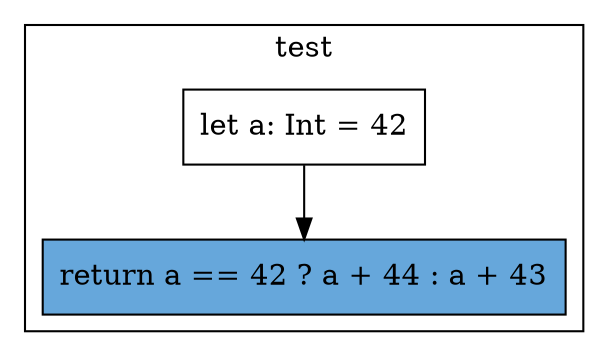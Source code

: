 digraph "branch-duplicate-4" {
    node [shape=box];
    subgraph "cluster_test" {
        label="test";
        "test_141" [label="let a: Int = 42"];
        "test_142" [label="return a == 42 ? a + 44 : a + 43",style=filled,fillcolor="#66A7DB"];
        "test_141" -> "test_142";
    }
}
